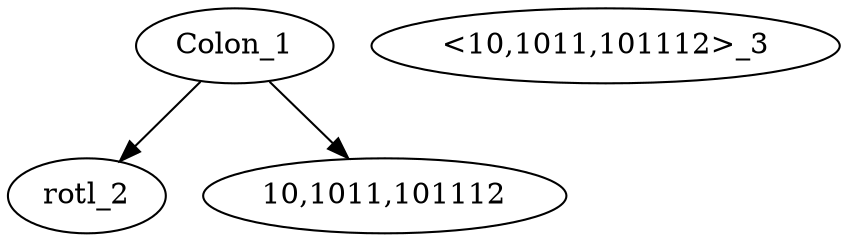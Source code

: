 digraph G {
Colon_1 [label="Colon_1"];
Colon_1 -> rotl_2;
rotl_2 [label="rotl_2"];
Colon_1 -> <10,1011,101112>_3;
<10,1011,101112>_3 [label="<10,1011,101112>_3"];
}